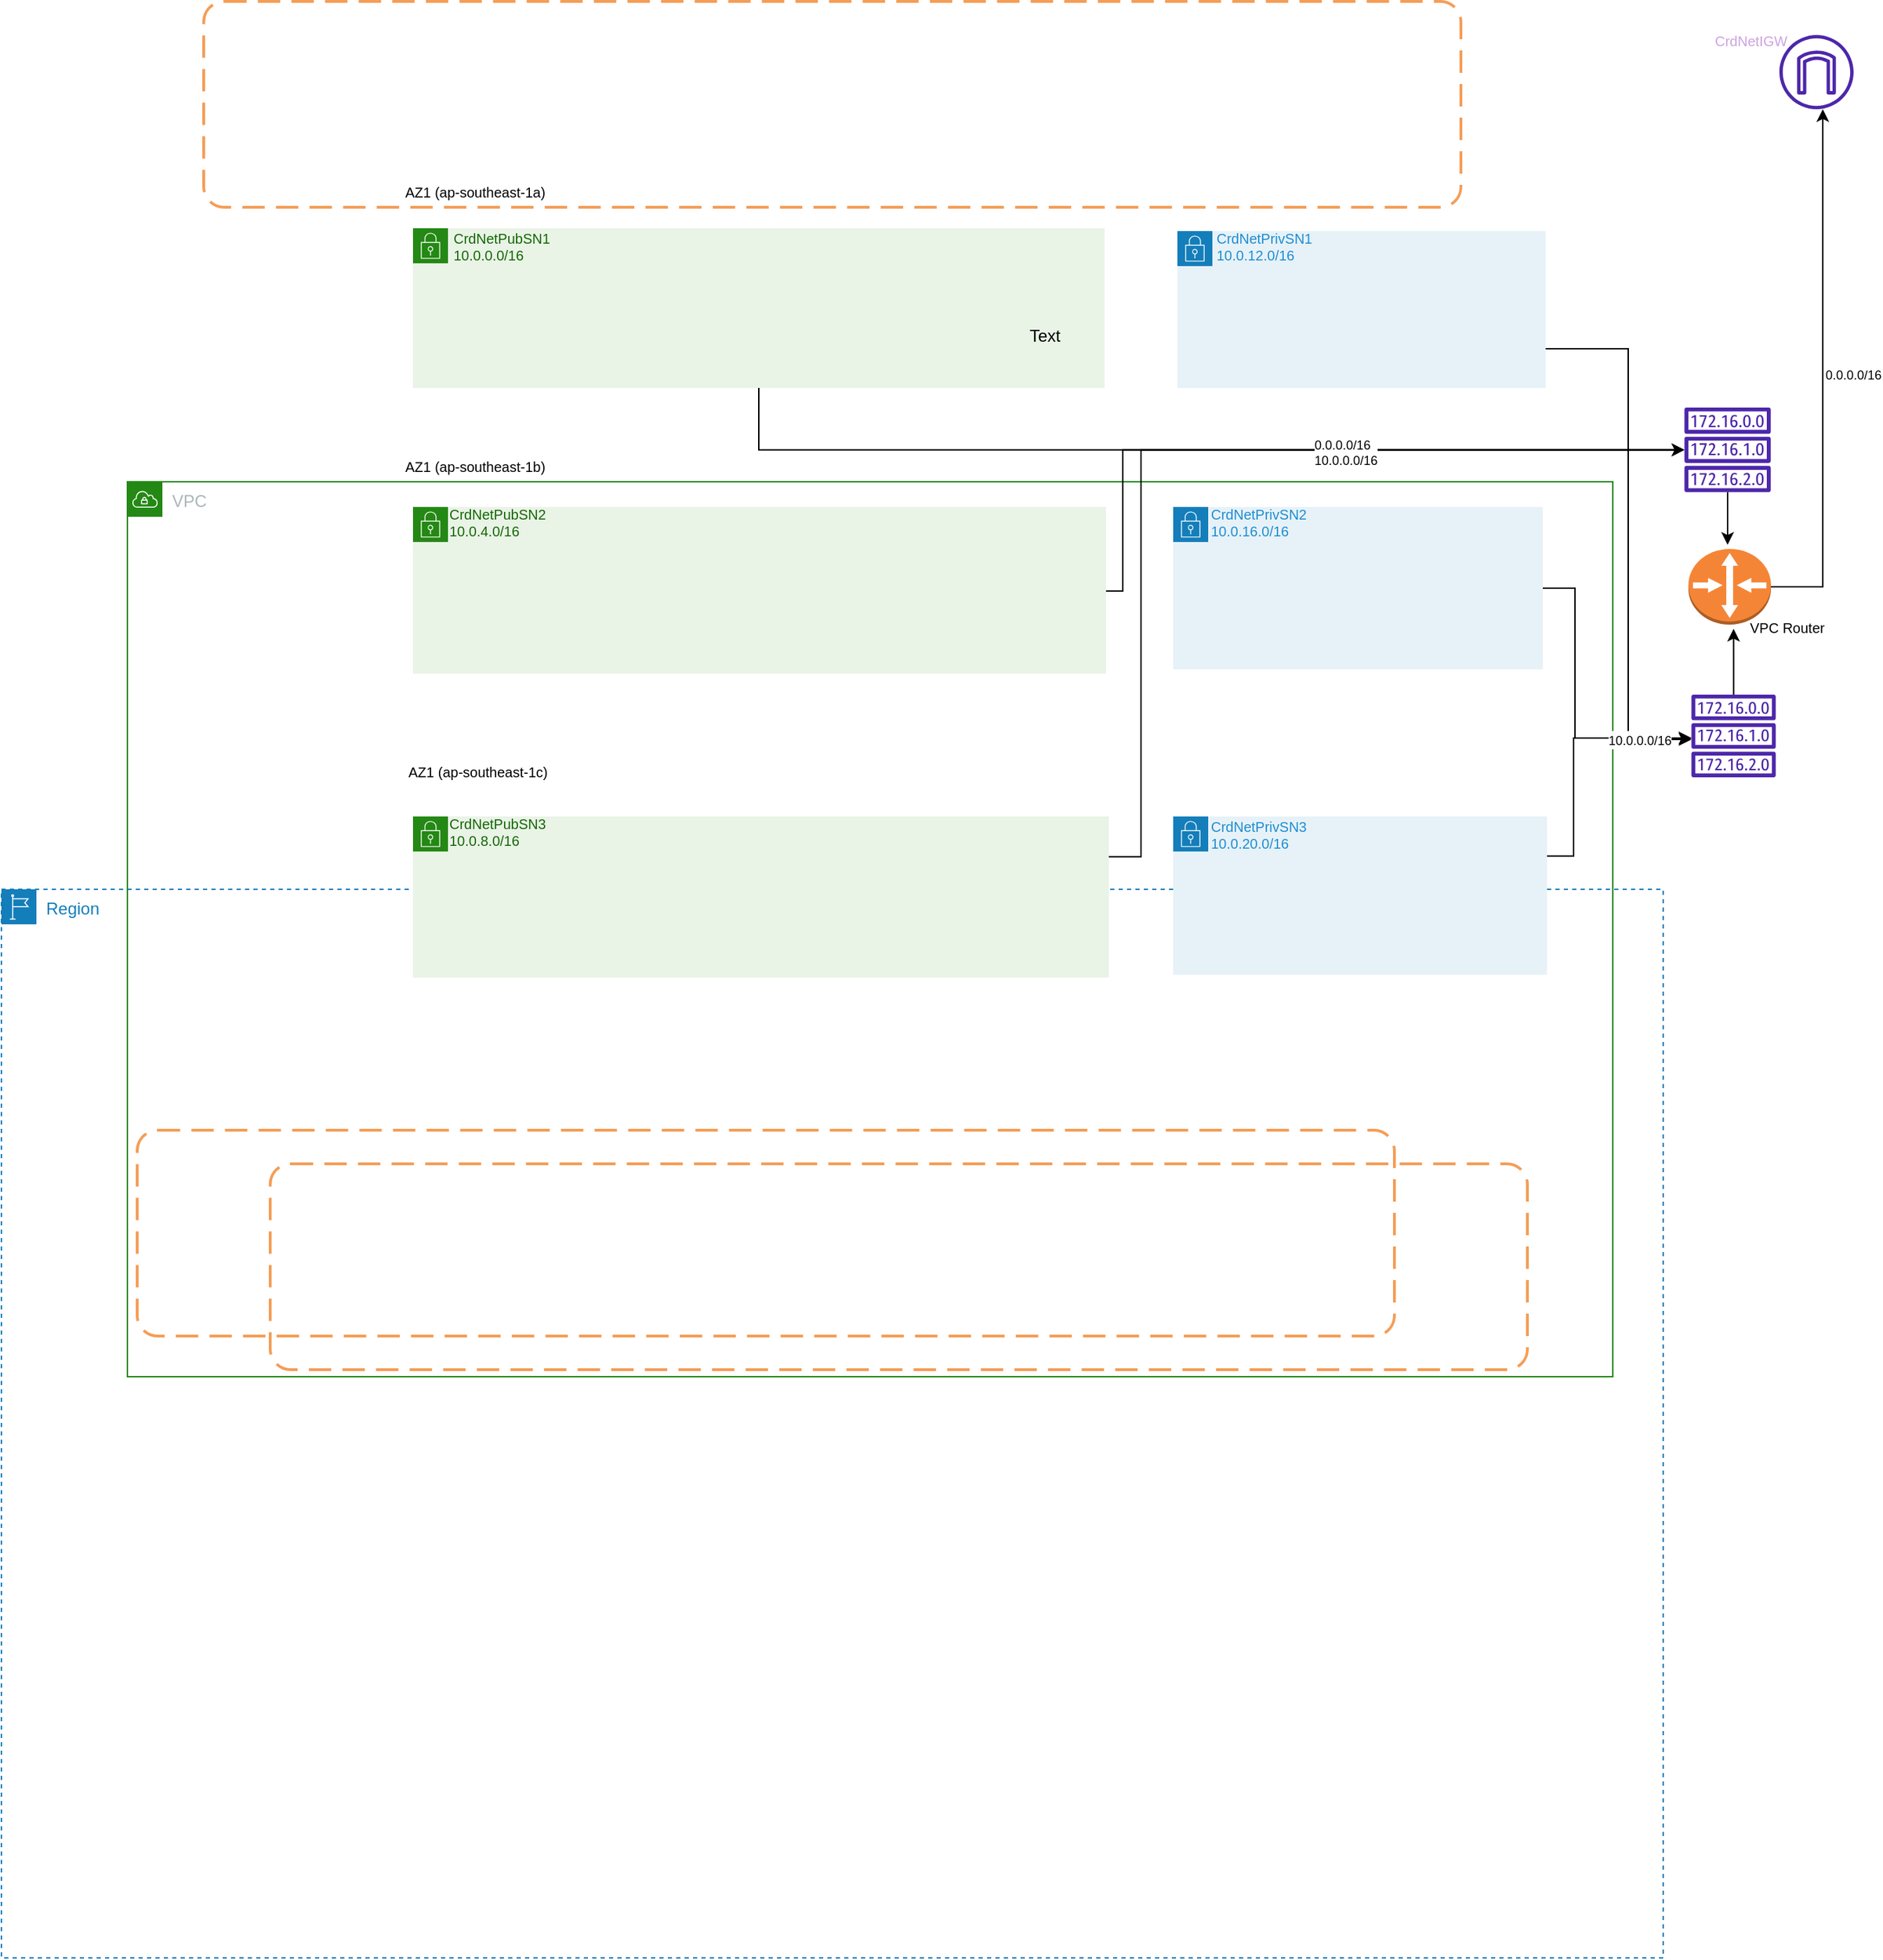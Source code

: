 <mxfile version="21.3.5" type="github">
  <diagram name="Page-1" id="iBFqbfJ5lfss9En26aZK">
    <mxGraphModel dx="712" dy="1258" grid="0" gridSize="10" guides="1" tooltips="1" connect="1" arrows="1" fold="1" page="0" pageScale="1" pageWidth="827" pageHeight="1169" math="0" shadow="0">
      <root>
        <mxCell id="0" />
        <mxCell id="1" parent="0" />
        <mxCell id="W3irkt5UCbClybCe4O8I-8" value="Region" style="points=[[0,0],[0.25,0],[0.5,0],[0.75,0],[1,0],[1,0.25],[1,0.5],[1,0.75],[1,1],[0.75,1],[0.5,1],[0.25,1],[0,1],[0,0.75],[0,0.5],[0,0.25]];outlineConnect=0;gradientColor=none;html=1;whiteSpace=wrap;fontSize=12;fontStyle=0;container=0;pointerEvents=0;collapsible=0;recursiveResize=0;shape=mxgraph.aws4.group;grIcon=mxgraph.aws4.group_region;strokeColor=#147EBA;fillColor=none;verticalAlign=top;align=left;spacingLeft=30;fontColor=#147EBA;dashed=1;movable=1;resizable=1;rotatable=1;deletable=1;editable=1;locked=0;connectable=1;" parent="1" vertex="1">
          <mxGeometry x="275" y="32" width="1187" height="763" as="geometry" />
        </mxCell>
        <mxCell id="W3irkt5UCbClybCe4O8I-9" value="VPC" style="points=[[0,0],[0.25,0],[0.5,0],[0.75,0],[1,0],[1,0.25],[1,0.5],[1,0.75],[1,1],[0.75,1],[0.5,1],[0.25,1],[0,1],[0,0.75],[0,0.5],[0,0.25]];outlineConnect=0;gradientColor=none;html=1;whiteSpace=wrap;fontSize=12;fontStyle=0;container=0;pointerEvents=0;collapsible=0;recursiveResize=0;shape=mxgraph.aws4.group;grIcon=mxgraph.aws4.group_vpc;strokeColor=#248814;fillColor=none;verticalAlign=top;align=left;spacingLeft=30;fontColor=#AAB7B8;dashed=0;movable=1;resizable=1;rotatable=1;deletable=1;editable=1;locked=0;connectable=1;" parent="1" vertex="1">
          <mxGeometry x="365" y="-259" width="1061" height="639" as="geometry" />
        </mxCell>
        <mxCell id="9FQ_Lgyh3Yluo9eS3zsB-1" value="" style="sketch=0;outlineConnect=0;fontColor=#232F3E;gradientColor=none;fillColor=#4D27AA;strokeColor=none;dashed=0;verticalLabelPosition=bottom;verticalAlign=top;align=center;html=1;fontSize=12;fontStyle=0;aspect=fixed;pointerEvents=1;shape=mxgraph.aws4.internet_gateway;" vertex="1" parent="1">
          <mxGeometry x="1545" y="-578" width="53" height="53" as="geometry" />
        </mxCell>
        <mxCell id="9FQ_Lgyh3Yluo9eS3zsB-2" value="&lt;font color=&quot;#cda3e1&quot;&gt;CrdNetIGW&lt;/font&gt;" style="text;html=1;strokeColor=none;fillColor=default;align=left;verticalAlign=middle;whiteSpace=wrap;rounded=0;strokeWidth=0;fontSize=10;opacity=0;" vertex="1" parent="1">
          <mxGeometry x="1497" y="-585" width="50" height="22" as="geometry" />
        </mxCell>
        <mxCell id="9FQ_Lgyh3Yluo9eS3zsB-12" style="edgeStyle=orthogonalEdgeStyle;rounded=0;orthogonalLoop=1;jettySize=auto;html=1;exitX=1;exitY=0.5;exitDx=0;exitDy=0;exitPerimeter=0;" edge="1" parent="1" source="9FQ_Lgyh3Yluo9eS3zsB-4" target="9FQ_Lgyh3Yluo9eS3zsB-1">
          <mxGeometry relative="1" as="geometry">
            <Array as="points">
              <mxPoint x="1576" y="-184" />
            </Array>
          </mxGeometry>
        </mxCell>
        <mxCell id="9FQ_Lgyh3Yluo9eS3zsB-13" value="&lt;div style=&quot;&quot;&gt;&lt;span style=&quot;font-size: 9px;&quot;&gt;0.0.0.0/16&lt;/span&gt;&lt;/div&gt;" style="edgeLabel;html=1;align=left;verticalAlign=middle;resizable=0;points=[];" vertex="1" connectable="0" parent="9FQ_Lgyh3Yluo9eS3zsB-12">
          <mxGeometry relative="1" as="geometry">
            <mxPoint as="offset" />
          </mxGeometry>
        </mxCell>
        <mxCell id="W3irkt5UCbClybCe4O8I-12" value="" style="rounded=1;arcSize=10;dashed=1;strokeColor=#F59D56;fillColor=none;gradientColor=none;dashPattern=8 4;strokeWidth=2;movable=1;resizable=1;rotatable=1;deletable=1;editable=1;locked=0;connectable=1;" parent="1" vertex="1">
          <mxGeometry x="419.5" y="-602" width="898" height="147" as="geometry" />
        </mxCell>
        <mxCell id="W3irkt5UCbClybCe4O8I-17" value="" style="rounded=1;arcSize=10;dashed=1;strokeColor=#F59D56;fillColor=none;gradientColor=none;dashPattern=8 4;strokeWidth=2;movable=1;resizable=1;rotatable=1;deletable=1;editable=1;locked=0;connectable=1;" parent="1" vertex="1">
          <mxGeometry x="467" y="228" width="898" height="147" as="geometry" />
        </mxCell>
        <mxCell id="W3irkt5UCbClybCe4O8I-16" value="" style="rounded=1;arcSize=10;dashed=1;strokeColor=#F59D56;fillColor=none;gradientColor=none;dashPattern=8 4;strokeWidth=2;movable=1;resizable=1;rotatable=1;deletable=1;editable=1;locked=0;connectable=1;" parent="1" vertex="1">
          <mxGeometry x="372" y="204" width="898" height="147" as="geometry" />
        </mxCell>
        <mxCell id="W3irkt5UCbClybCe4O8I-18" value="AZ1 (ap-southeast-1a)" style="text;html=1;strokeColor=none;fillColor=none;align=center;verticalAlign=middle;whiteSpace=wrap;rounded=0;strokeWidth=1;fontSize=10;" parent="1" vertex="1">
          <mxGeometry x="561" y="-477" width="105" height="22" as="geometry" />
        </mxCell>
        <mxCell id="W3irkt5UCbClybCe4O8I-20" value="AZ1 (ap-southeast-1c)" style="text;html=1;strokeColor=none;fillColor=none;align=center;verticalAlign=middle;whiteSpace=wrap;rounded=0;strokeWidth=1;fontSize=10;" parent="1" vertex="1">
          <mxGeometry x="563" y="-63" width="105" height="22" as="geometry" />
        </mxCell>
        <mxCell id="W3irkt5UCbClybCe4O8I-19" value="AZ1 (ap-southeast-1b)" style="text;html=1;strokeColor=none;fillColor=none;align=center;verticalAlign=middle;whiteSpace=wrap;rounded=0;strokeWidth=1;fontSize=10;" parent="1" vertex="1">
          <mxGeometry x="561" y="-281" width="105" height="22" as="geometry" />
        </mxCell>
        <mxCell id="W3irkt5UCbClybCe4O8I-22" value="" style="points=[[0,0],[0.25,0],[0.5,0],[0.75,0],[1,0],[1,0.25],[1,0.5],[1,0.75],[1,1],[0.75,1],[0.5,1],[0.25,1],[0,1],[0,0.75],[0,0.5],[0,0.25]];outlineConnect=0;gradientColor=none;html=1;whiteSpace=wrap;fontSize=12;fontStyle=0;container=1;pointerEvents=0;collapsible=0;recursiveResize=0;shape=mxgraph.aws4.group;grIcon=mxgraph.aws4.group_security_group;grStroke=0;strokeColor=#248814;fillColor=#E9F3E6;verticalAlign=top;align=left;spacingLeft=30;fontColor=#248814;dashed=0;" parent="1" vertex="1">
          <mxGeometry x="569" y="-440" width="494" height="114" as="geometry" />
        </mxCell>
        <mxCell id="W3irkt5UCbClybCe4O8I-23" value="CrdNetPubSN1&lt;br&gt;&lt;div style=&quot;&quot;&gt;&lt;span style=&quot;background-color: initial;&quot;&gt;10.0.0.0/16&lt;/span&gt;&lt;/div&gt;" style="text;html=1;strokeColor=none;fillColor=none;align=left;verticalAlign=middle;whiteSpace=wrap;rounded=0;strokeWidth=1;fontSize=10;fontColor=#146704;" parent="1" vertex="1">
          <mxGeometry x="596" y="-438" width="75" height="22" as="geometry" />
        </mxCell>
        <mxCell id="W3irkt5UCbClybCe4O8I-26" value="" style="points=[[0,0],[0.25,0],[0.5,0],[0.75,0],[1,0],[1,0.25],[1,0.5],[1,0.75],[1,1],[0.75,1],[0.5,1],[0.25,1],[0,1],[0,0.75],[0,0.5],[0,0.25]];outlineConnect=0;gradientColor=none;html=1;whiteSpace=wrap;fontSize=12;fontStyle=0;container=1;pointerEvents=0;collapsible=0;recursiveResize=0;shape=mxgraph.aws4.group;grIcon=mxgraph.aws4.group_security_group;grStroke=0;strokeColor=#248814;fillColor=#E9F3E6;verticalAlign=top;align=left;spacingLeft=30;fontColor=#248814;dashed=0;" parent="1" vertex="1">
          <mxGeometry x="569" y="-241" width="495" height="119" as="geometry" />
        </mxCell>
        <mxCell id="W3irkt5UCbClybCe4O8I-24" value="CrdNetPubSN2&lt;br&gt;&lt;div style=&quot;&quot;&gt;&lt;span style=&quot;background-color: initial;&quot;&gt;10.0.4.0/16&lt;/span&gt;&lt;/div&gt;" style="text;html=1;strokeColor=none;fillColor=none;align=left;verticalAlign=middle;whiteSpace=wrap;rounded=0;strokeWidth=1;fontSize=10;fontColor=#146704;" parent="1" vertex="1">
          <mxGeometry x="593" y="-241" width="75" height="22" as="geometry" />
        </mxCell>
        <mxCell id="W3irkt5UCbClybCe4O8I-27" value="" style="points=[[0,0],[0.25,0],[0.5,0],[0.75,0],[1,0],[1,0.25],[1,0.5],[1,0.75],[1,1],[0.75,1],[0.5,1],[0.25,1],[0,1],[0,0.75],[0,0.5],[0,0.25]];outlineConnect=0;gradientColor=none;html=1;whiteSpace=wrap;fontSize=12;fontStyle=0;container=1;pointerEvents=0;collapsible=0;recursiveResize=0;shape=mxgraph.aws4.group;grIcon=mxgraph.aws4.group_security_group;grStroke=0;strokeColor=#248814;fillColor=#E9F3E6;verticalAlign=top;align=left;spacingLeft=30;fontColor=#248814;dashed=0;" parent="1" vertex="1">
          <mxGeometry x="569" y="-20" width="497" height="115" as="geometry" />
        </mxCell>
        <mxCell id="W3irkt5UCbClybCe4O8I-25" value="CrdNetPubSN3&lt;br&gt;&lt;div style=&quot;&quot;&gt;&lt;span style=&quot;background-color: initial;&quot;&gt;10.0.8.0/16&lt;/span&gt;&lt;/div&gt;" style="text;html=1;strokeColor=none;fillColor=none;align=left;verticalAlign=middle;whiteSpace=wrap;rounded=0;strokeWidth=1;fontSize=10;fontColor=#146704;" parent="1" vertex="1">
          <mxGeometry x="593" y="-20" width="75" height="22" as="geometry" />
        </mxCell>
        <mxCell id="W3irkt5UCbClybCe4O8I-28" value="" style="points=[[0,0],[0.25,0],[0.5,0],[0.75,0],[1,0],[1,0.25],[1,0.5],[1,0.75],[1,1],[0.75,1],[0.5,1],[0.25,1],[0,1],[0,0.75],[0,0.5],[0,0.25]];outlineConnect=0;gradientColor=none;html=1;whiteSpace=wrap;fontSize=12;fontStyle=0;container=1;pointerEvents=0;collapsible=0;recursiveResize=0;shape=mxgraph.aws4.group;grIcon=mxgraph.aws4.group_security_group;grStroke=0;strokeColor=#147EBA;fillColor=#E6F2F8;verticalAlign=top;align=left;spacingLeft=30;fontColor=#147EBA;dashed=0;" parent="1" vertex="1">
          <mxGeometry x="1115" y="-438" width="263" height="112" as="geometry" />
        </mxCell>
        <mxCell id="W3irkt5UCbClybCe4O8I-31" value="&lt;font style=&quot;font-size: 10px;&quot;&gt;CrdNetPrivSN1&lt;br&gt;10.0.12.0/16&lt;/font&gt;" style="text;html=1;strokeColor=none;fillColor=none;align=left;verticalAlign=middle;whiteSpace=wrap;rounded=0;strokeWidth=1;fontSize=10;fontColor=#1f8dd1;" parent="W3irkt5UCbClybCe4O8I-28" vertex="1">
          <mxGeometry x="26" width="75" height="22" as="geometry" />
        </mxCell>
        <mxCell id="W3irkt5UCbClybCe4O8I-34" value="" style="points=[[0,0],[0.25,0],[0.5,0],[0.75,0],[1,0],[1,0.25],[1,0.5],[1,0.75],[1,1],[0.75,1],[0.5,1],[0.25,1],[0,1],[0,0.75],[0,0.5],[0,0.25]];outlineConnect=0;gradientColor=none;html=1;whiteSpace=wrap;fontSize=12;fontStyle=0;container=1;pointerEvents=0;collapsible=0;recursiveResize=0;shape=mxgraph.aws4.group;grIcon=mxgraph.aws4.group_security_group;grStroke=0;strokeColor=#147EBA;fillColor=#E6F2F8;verticalAlign=top;align=left;spacingLeft=30;fontColor=#147EBA;dashed=0;" parent="1" vertex="1">
          <mxGeometry x="1112" y="-241" width="264" height="116" as="geometry" />
        </mxCell>
        <mxCell id="W3irkt5UCbClybCe4O8I-32" value="&lt;font style=&quot;font-size: 10px;&quot;&gt;CrdNetPrivSN2&lt;br&gt;10.0.16.0/16&lt;/font&gt;" style="text;html=1;strokeColor=none;fillColor=none;align=left;verticalAlign=middle;whiteSpace=wrap;rounded=0;strokeWidth=1;fontSize=10;fontColor=#1f8dd1;" parent="1" vertex="1">
          <mxGeometry x="1137" y="-241" width="75" height="22" as="geometry" />
        </mxCell>
        <mxCell id="W3irkt5UCbClybCe4O8I-35" value="" style="points=[[0,0],[0.25,0],[0.5,0],[0.75,0],[1,0],[1,0.25],[1,0.5],[1,0.75],[1,1],[0.75,1],[0.5,1],[0.25,1],[0,1],[0,0.75],[0,0.5],[0,0.25]];outlineConnect=0;gradientColor=none;html=1;whiteSpace=wrap;fontSize=12;fontStyle=0;container=1;pointerEvents=0;collapsible=0;recursiveResize=0;shape=mxgraph.aws4.group;grIcon=mxgraph.aws4.group_security_group;grStroke=0;strokeColor=#147EBA;fillColor=#E6F2F8;verticalAlign=top;align=left;spacingLeft=30;fontColor=#147EBA;dashed=0;" parent="1" vertex="1">
          <mxGeometry x="1112" y="-20" width="267" height="113" as="geometry" />
        </mxCell>
        <mxCell id="W3irkt5UCbClybCe4O8I-33" value="&lt;font style=&quot;font-size: 10px;&quot;&gt;CrdNetPrivSN3&lt;br&gt;10.0.20.0/16&lt;/font&gt;" style="text;html=1;strokeColor=none;fillColor=none;align=left;verticalAlign=middle;whiteSpace=wrap;rounded=0;strokeWidth=1;fontSize=10;fontColor=#1f8dd1;" parent="1" vertex="1">
          <mxGeometry x="1137" y="-18" width="75" height="22" as="geometry" />
        </mxCell>
        <mxCell id="9FQ_Lgyh3Yluo9eS3zsB-4" value="" style="outlineConnect=0;dashed=0;verticalLabelPosition=bottom;verticalAlign=top;align=center;html=1;shape=mxgraph.aws3.router;fillColor=#F58536;gradientColor=none;" vertex="1" parent="1">
          <mxGeometry x="1480" y="-211" width="59" height="54" as="geometry" />
        </mxCell>
        <mxCell id="9FQ_Lgyh3Yluo9eS3zsB-5" value="VPC Router" style="text;html=1;strokeColor=none;fillColor=none;align=left;verticalAlign=middle;whiteSpace=wrap;rounded=0;strokeWidth=1;fontSize=10;" vertex="1" parent="1">
          <mxGeometry x="1522" y="-166" width="61" height="22" as="geometry" />
        </mxCell>
        <mxCell id="9FQ_Lgyh3Yluo9eS3zsB-23" style="edgeStyle=orthogonalEdgeStyle;rounded=0;orthogonalLoop=1;jettySize=auto;html=1;startArrow=classic;startFill=1;endArrow=none;endFill=0;" edge="1" parent="1" source="9FQ_Lgyh3Yluo9eS3zsB-6" target="W3irkt5UCbClybCe4O8I-22">
          <mxGeometry relative="1" as="geometry" />
        </mxCell>
        <mxCell id="9FQ_Lgyh3Yluo9eS3zsB-24" style="edgeStyle=orthogonalEdgeStyle;rounded=0;orthogonalLoop=1;jettySize=auto;html=1;startArrow=classic;startFill=1;endArrow=none;endFill=0;" edge="1" parent="1" source="9FQ_Lgyh3Yluo9eS3zsB-6" target="W3irkt5UCbClybCe4O8I-26">
          <mxGeometry relative="1" as="geometry">
            <Array as="points">
              <mxPoint x="1076" y="-282" />
              <mxPoint x="1076" y="-181" />
            </Array>
          </mxGeometry>
        </mxCell>
        <mxCell id="9FQ_Lgyh3Yluo9eS3zsB-26" style="edgeStyle=orthogonalEdgeStyle;rounded=0;orthogonalLoop=1;jettySize=auto;html=1;entryX=1;entryY=0.25;entryDx=0;entryDy=0;startArrow=classic;startFill=1;endArrow=none;endFill=0;" edge="1" parent="1" source="9FQ_Lgyh3Yluo9eS3zsB-6" target="W3irkt5UCbClybCe4O8I-27">
          <mxGeometry relative="1" as="geometry">
            <Array as="points">
              <mxPoint x="1089" y="-282" />
              <mxPoint x="1089" y="9" />
            </Array>
          </mxGeometry>
        </mxCell>
        <mxCell id="9FQ_Lgyh3Yluo9eS3zsB-35" value="&lt;div style=&quot;text-align: left;&quot;&gt;&lt;span style=&quot;font-size: 9px;&quot;&gt;0.0.0.0/16&lt;/span&gt;&lt;/div&gt;&lt;font style=&quot;font-size: 9px;&quot;&gt;&lt;div style=&quot;text-align: left;&quot;&gt;10.0.0.0/16&lt;/div&gt;&lt;/font&gt;" style="edgeLabel;html=1;align=center;verticalAlign=middle;resizable=0;points=[];" vertex="1" connectable="0" parent="9FQ_Lgyh3Yluo9eS3zsB-26">
          <mxGeometry x="-0.31" y="1" relative="1" as="geometry">
            <mxPoint as="offset" />
          </mxGeometry>
        </mxCell>
        <mxCell id="9FQ_Lgyh3Yluo9eS3zsB-31" style="edgeStyle=orthogonalEdgeStyle;rounded=0;orthogonalLoop=1;jettySize=auto;html=1;" edge="1" parent="1" source="9FQ_Lgyh3Yluo9eS3zsB-6">
          <mxGeometry relative="1" as="geometry">
            <mxPoint x="1508" y="-214" as="targetPoint" />
          </mxGeometry>
        </mxCell>
        <mxCell id="9FQ_Lgyh3Yluo9eS3zsB-6" value="" style="sketch=0;outlineConnect=0;fontColor=#232F3E;gradientColor=none;fillColor=#4D27AA;strokeColor=none;dashed=0;verticalLabelPosition=bottom;verticalAlign=top;align=center;html=1;fontSize=12;fontStyle=0;aspect=fixed;pointerEvents=1;shape=mxgraph.aws4.route_table;" vertex="1" parent="1">
          <mxGeometry x="1477" y="-312" width="62" height="60.41" as="geometry" />
        </mxCell>
        <mxCell id="9FQ_Lgyh3Yluo9eS3zsB-27" style="edgeStyle=orthogonalEdgeStyle;rounded=0;orthogonalLoop=1;jettySize=auto;html=1;entryX=1;entryY=0.25;entryDx=0;entryDy=0;startArrow=classic;startFill=1;endArrow=none;endFill=0;" edge="1" parent="1" source="9FQ_Lgyh3Yluo9eS3zsB-7" target="W3irkt5UCbClybCe4O8I-35">
          <mxGeometry relative="1" as="geometry">
            <Array as="points">
              <mxPoint x="1398" y="-76" />
              <mxPoint x="1398" y="8" />
            </Array>
          </mxGeometry>
        </mxCell>
        <mxCell id="9FQ_Lgyh3Yluo9eS3zsB-29" style="edgeStyle=orthogonalEdgeStyle;rounded=0;orthogonalLoop=1;jettySize=auto;html=1;entryX=1;entryY=0.75;entryDx=0;entryDy=0;startArrow=classic;startFill=1;endArrow=none;endFill=0;" edge="1" parent="1" source="9FQ_Lgyh3Yluo9eS3zsB-7" target="W3irkt5UCbClybCe4O8I-28">
          <mxGeometry relative="1" as="geometry">
            <Array as="points">
              <mxPoint x="1437" y="-75" />
              <mxPoint x="1437" y="-354" />
            </Array>
          </mxGeometry>
        </mxCell>
        <mxCell id="9FQ_Lgyh3Yluo9eS3zsB-30" style="edgeStyle=orthogonalEdgeStyle;rounded=0;orthogonalLoop=1;jettySize=auto;html=1;entryX=1;entryY=0.5;entryDx=0;entryDy=0;startArrow=classic;startFill=1;endArrow=none;endFill=0;" edge="1" parent="1" source="9FQ_Lgyh3Yluo9eS3zsB-7" target="W3irkt5UCbClybCe4O8I-34">
          <mxGeometry relative="1" as="geometry">
            <Array as="points">
              <mxPoint x="1399" y="-76" />
              <mxPoint x="1399" y="-183" />
            </Array>
          </mxGeometry>
        </mxCell>
        <mxCell id="9FQ_Lgyh3Yluo9eS3zsB-36" value="&lt;font style=&quot;font-size: 9px;&quot;&gt;10.0.0.0/16&lt;/font&gt;" style="edgeLabel;html=1;align=center;verticalAlign=middle;resizable=0;points=[];" vertex="1" connectable="0" parent="9FQ_Lgyh3Yluo9eS3zsB-30">
          <mxGeometry x="-0.717" y="1" relative="1" as="geometry">
            <mxPoint x="-7" as="offset" />
          </mxGeometry>
        </mxCell>
        <mxCell id="9FQ_Lgyh3Yluo9eS3zsB-34" style="edgeStyle=orthogonalEdgeStyle;rounded=0;orthogonalLoop=1;jettySize=auto;html=1;" edge="1" parent="1" source="9FQ_Lgyh3Yluo9eS3zsB-7">
          <mxGeometry relative="1" as="geometry">
            <mxPoint x="1512.275" y="-154" as="targetPoint" />
          </mxGeometry>
        </mxCell>
        <mxCell id="9FQ_Lgyh3Yluo9eS3zsB-7" value="" style="sketch=0;outlineConnect=0;fontColor=#232F3E;gradientColor=none;fillColor=#4D27AA;strokeColor=none;dashed=0;verticalLabelPosition=bottom;verticalAlign=top;align=center;html=1;fontSize=12;fontStyle=0;aspect=fixed;pointerEvents=1;shape=mxgraph.aws4.route_table;" vertex="1" parent="1">
          <mxGeometry x="1482" y="-107" width="60.55" height="59" as="geometry" />
        </mxCell>
        <mxCell id="9FQ_Lgyh3Yluo9eS3zsB-22" value="Text" style="text;html=1;align=center;verticalAlign=middle;resizable=0;points=[];autosize=1;strokeColor=none;fillColor=none;" vertex="1" parent="1">
          <mxGeometry x="1000" y="-376" width="40" height="26" as="geometry" />
        </mxCell>
      </root>
    </mxGraphModel>
  </diagram>
</mxfile>
